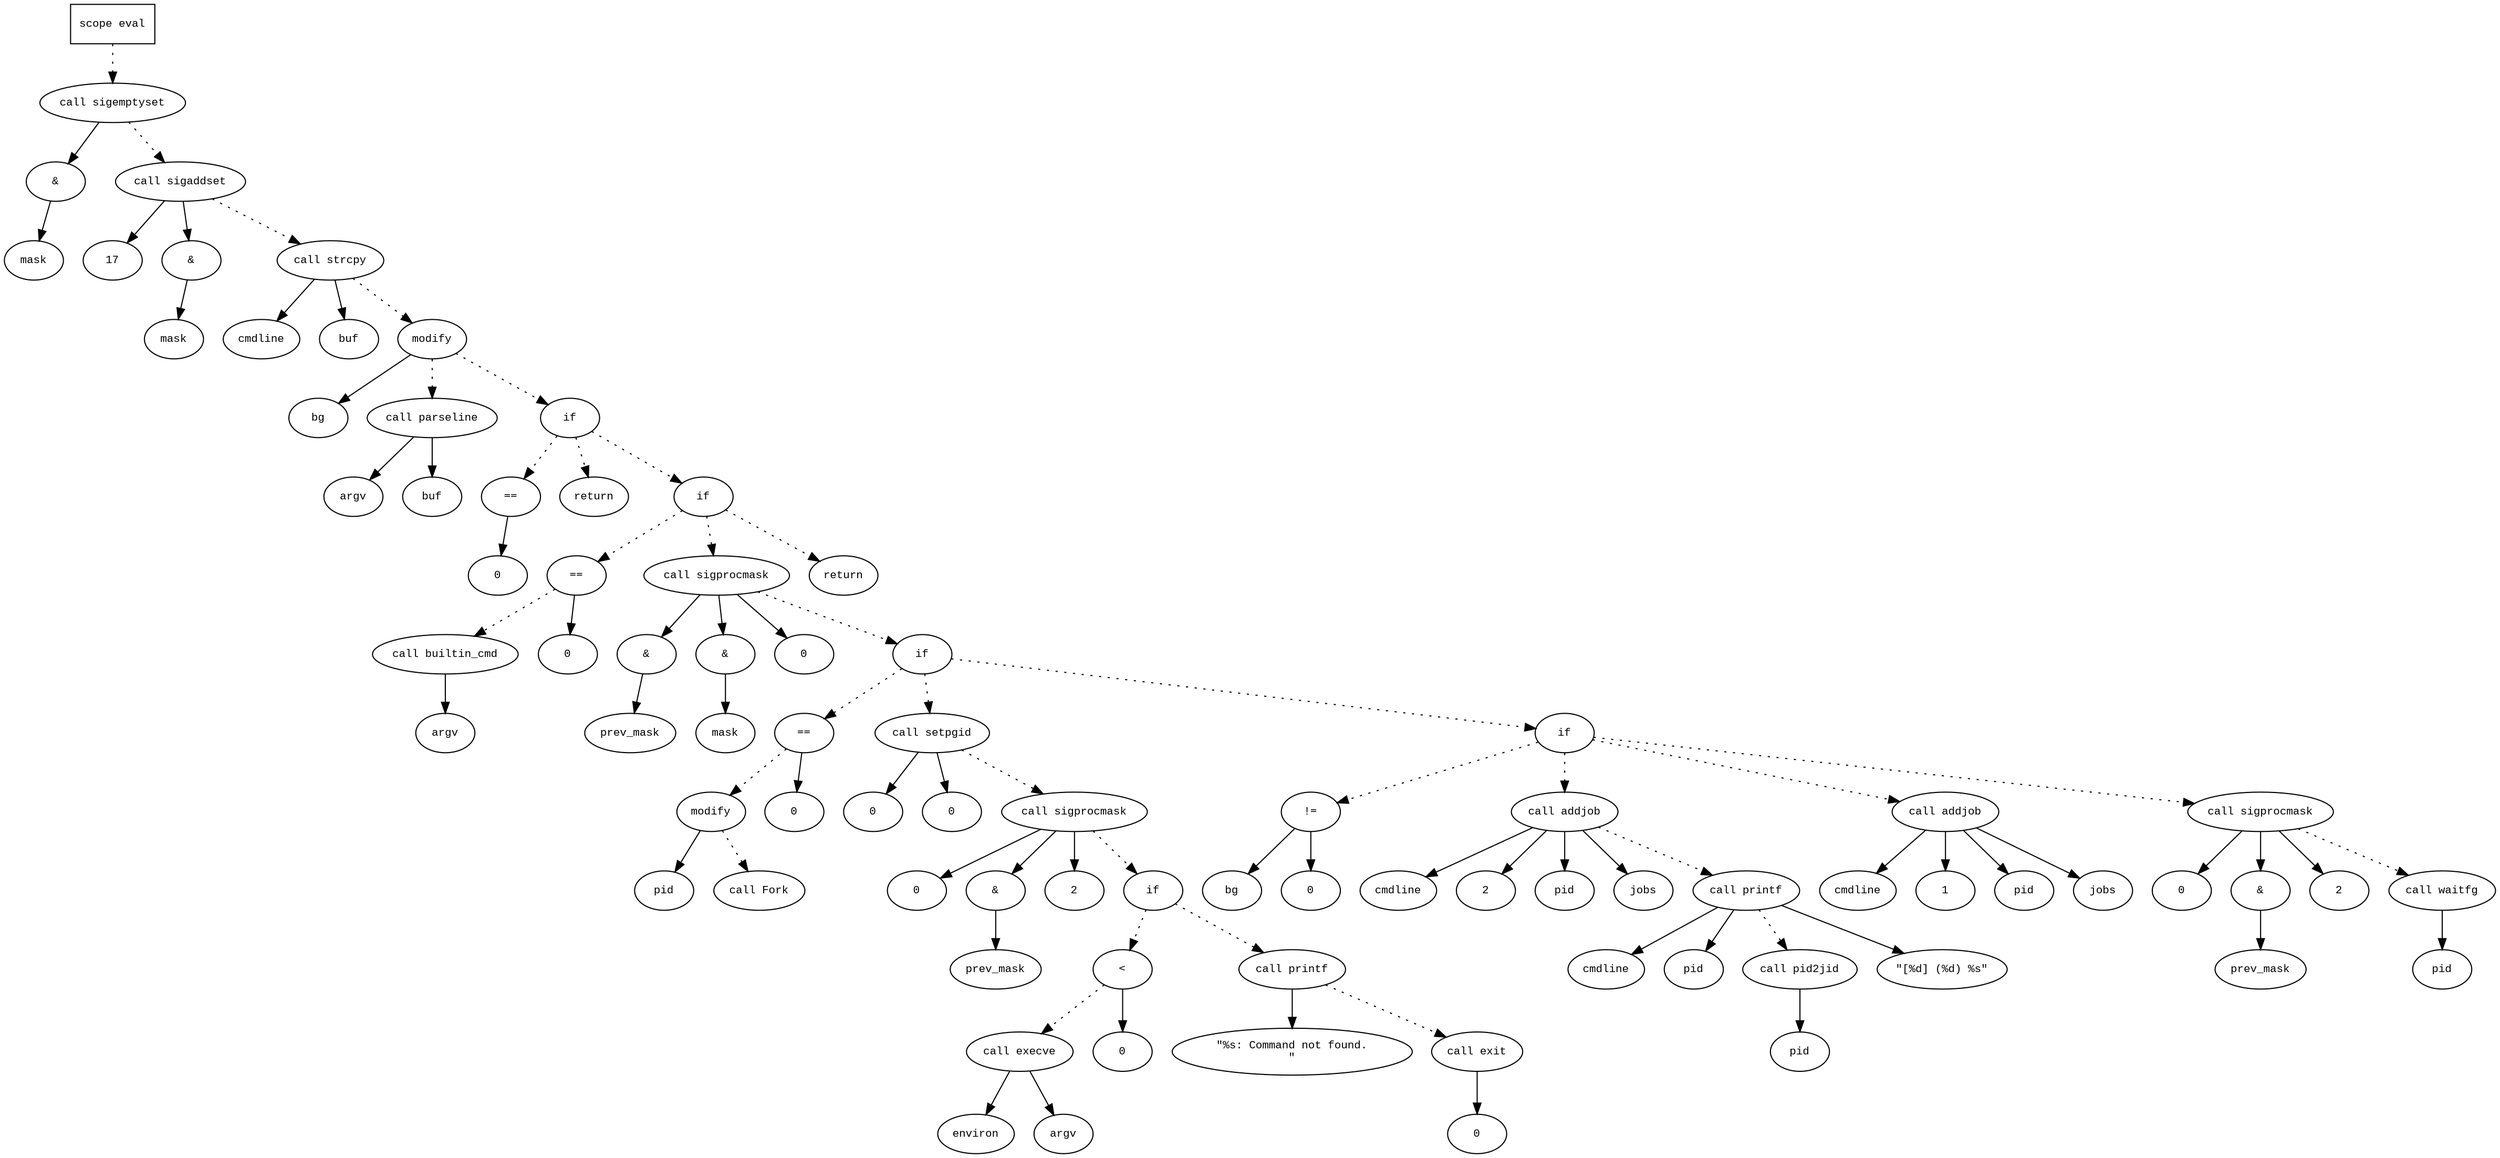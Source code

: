 digraph AST {
  graph [fontname="Times New Roman",fontsize=10];
  node  [fontname="Courier New",fontsize=10];
  edge  [fontname="Times New Roman",fontsize=10];

  node1 [label="scope eval",shape=box];
  node2 [label="call sigemptyset",shape=ellipse];
  node3 [label="&",shape=ellipse];
  node2 -> node3;
  node4 [label="mask",shape=ellipse];
  node3 -> node4;
  node1 -> node2 [style=dotted];
  node5 [label="call sigaddset",shape=ellipse];
  node6 [label="17",shape=ellipse];
  node5 -> node6;
  node7 [label="&",shape=ellipse];
  node5 -> node7;
  node8 [label="mask",shape=ellipse];
  node7 -> node8;
  node2 -> node5 [style=dotted];
  node9 [label="call strcpy",shape=ellipse];
  node10 [label="cmdline",shape=ellipse];
  node9 -> node10;
  node11 [label="buf",shape=ellipse];
  node9 -> node11;
  node5 -> node9 [style=dotted];
  node12 [label="modify",shape=ellipse];
  node13 [label="bg",shape=ellipse];
  node12 -> node13;
  node14 [label="call parseline",shape=ellipse];
  node15 [label="argv",shape=ellipse];
  node14 -> node15;
  node16 [label="buf",shape=ellipse];
  node14 -> node16;
  node12 -> node14 [style=dotted];
  node9 -> node12 [style=dotted];
  node17 [label="if",shape=ellipse];
  node12 -> node17 [style=dotted];
  node18 [label="==",shape=ellipse];
  node19 [label="0",shape=ellipse];
  node18 -> node19;
  node17 -> node18 [style=dotted];
  node20 [label="return",shape=ellipse];
  node17 -> node20 [style=dotted];
  node21 [label="if",shape=ellipse];
  node17 -> node21 [style=dotted];
  node22 [label="==",shape=ellipse];
  node23 [label="call builtin_cmd",shape=ellipse];
  node24 [label="argv",shape=ellipse];
  node23 -> node24;
  node22 -> node23 [style=dotted];
  node25 [label="0",shape=ellipse];
  node22 -> node25;
  node21 -> node22 [style=dotted];
  node26 [label="call sigprocmask",shape=ellipse];
  node27 [label="&",shape=ellipse];
  node26 -> node27;
  node28 [label="prev_mask",shape=ellipse];
  node27 -> node28;
  node29 [label="&",shape=ellipse];
  node26 -> node29;
  node30 [label="mask",shape=ellipse];
  node29 -> node30;
  node31 [label="0",shape=ellipse];
  node26 -> node31;
  node21 -> node26 [style=dotted];
  node32 [label="if",shape=ellipse];
  node26 -> node32 [style=dotted];
  node33 [label="==",shape=ellipse];
  node34 [label="modify",shape=ellipse];
  node35 [label="pid",shape=ellipse];
  node34 -> node35;
  node36 [label="call Fork",shape=ellipse];
  node34 -> node36 [style=dotted];
  node33 -> node34 [style=dotted];
  node37 [label="0",shape=ellipse];
  node33 -> node37;
  node32 -> node33 [style=dotted];
  node38 [label="call setpgid",shape=ellipse];
  node39 [label="0",shape=ellipse];
  node38 -> node39;
  node40 [label="0",shape=ellipse];
  node38 -> node40;
  node32 -> node38 [style=dotted];
  node41 [label="call sigprocmask",shape=ellipse];
  node42 [label="0",shape=ellipse];
  node41 -> node42;
  node43 [label="&",shape=ellipse];
  node41 -> node43;
  node44 [label="prev_mask",shape=ellipse];
  node43 -> node44;
  node45 [label="2",shape=ellipse];
  node41 -> node45;
  node38 -> node41 [style=dotted];
  node46 [label="if",shape=ellipse];
  node41 -> node46 [style=dotted];
  node47 [label="<",shape=ellipse];
  node48 [label="call execve",shape=ellipse];
  node49 [label="environ",shape=ellipse];
  node48 -> node49;
  node50 [label="argv",shape=ellipse];
  node48 -> node50;
  node47 -> node48 [style=dotted];
  node51 [label="0",shape=ellipse];
  node47 -> node51;
  node46 -> node47 [style=dotted];
  node52 [label="call printf",shape=ellipse];
  node53 [label="\"%s: Command not found.
\"",shape=ellipse];
  node52 -> node53;
  node46 -> node52 [style=dotted];
  node54 [label="call exit",shape=ellipse];
  node55 [label="0",shape=ellipse];
  node54 -> node55;
  node52 -> node54 [style=dotted];
  node56 [label="if",shape=ellipse];
  node32 -> node56 [style=dotted];
  node57 [label="!=",shape=ellipse];
  node58 [label="bg",shape=ellipse];
  node57 -> node58;
  node59 [label="0",shape=ellipse];
  node57 -> node59;
  node56 -> node57 [style=dotted];
  node60 [label="call addjob",shape=ellipse];
  node61 [label="cmdline",shape=ellipse];
  node60 -> node61;
  node62 [label="2",shape=ellipse];
  node60 -> node62;
  node63 [label="pid",shape=ellipse];
  node60 -> node63;
  node64 [label="jobs",shape=ellipse];
  node60 -> node64;
  node56 -> node60 [style=dotted];
  node65 [label="call printf",shape=ellipse];
  node66 [label="cmdline",shape=ellipse];
  node65 -> node66;
  node67 [label="pid",shape=ellipse];
  node65 -> node67;
  node68 [label="call pid2jid",shape=ellipse];
  node69 [label="pid",shape=ellipse];
  node68 -> node69;
  node65 -> node68 [style=dotted];
  node70 [label="\"[%d] (%d) %s\"",shape=ellipse];
  node65 -> node70;
  node60 -> node65 [style=dotted];
  node71 [label="call addjob",shape=ellipse];
  node72 [label="cmdline",shape=ellipse];
  node71 -> node72;
  node73 [label="1",shape=ellipse];
  node71 -> node73;
  node74 [label="pid",shape=ellipse];
  node71 -> node74;
  node75 [label="jobs",shape=ellipse];
  node71 -> node75;
  node56 -> node71 [style=dotted];
  node76 [label="call sigprocmask",shape=ellipse];
  node77 [label="0",shape=ellipse];
  node76 -> node77;
  node78 [label="&",shape=ellipse];
  node76 -> node78;
  node79 [label="prev_mask",shape=ellipse];
  node78 -> node79;
  node80 [label="2",shape=ellipse];
  node76 -> node80;
  node56 -> node76 [style=dotted];
  node81 [label="call waitfg",shape=ellipse];
  node82 [label="pid",shape=ellipse];
  node81 -> node82;
  node76 -> node81 [style=dotted];
  node83 [label="return",shape=ellipse];
  node21 -> node83 [style=dotted];
} 